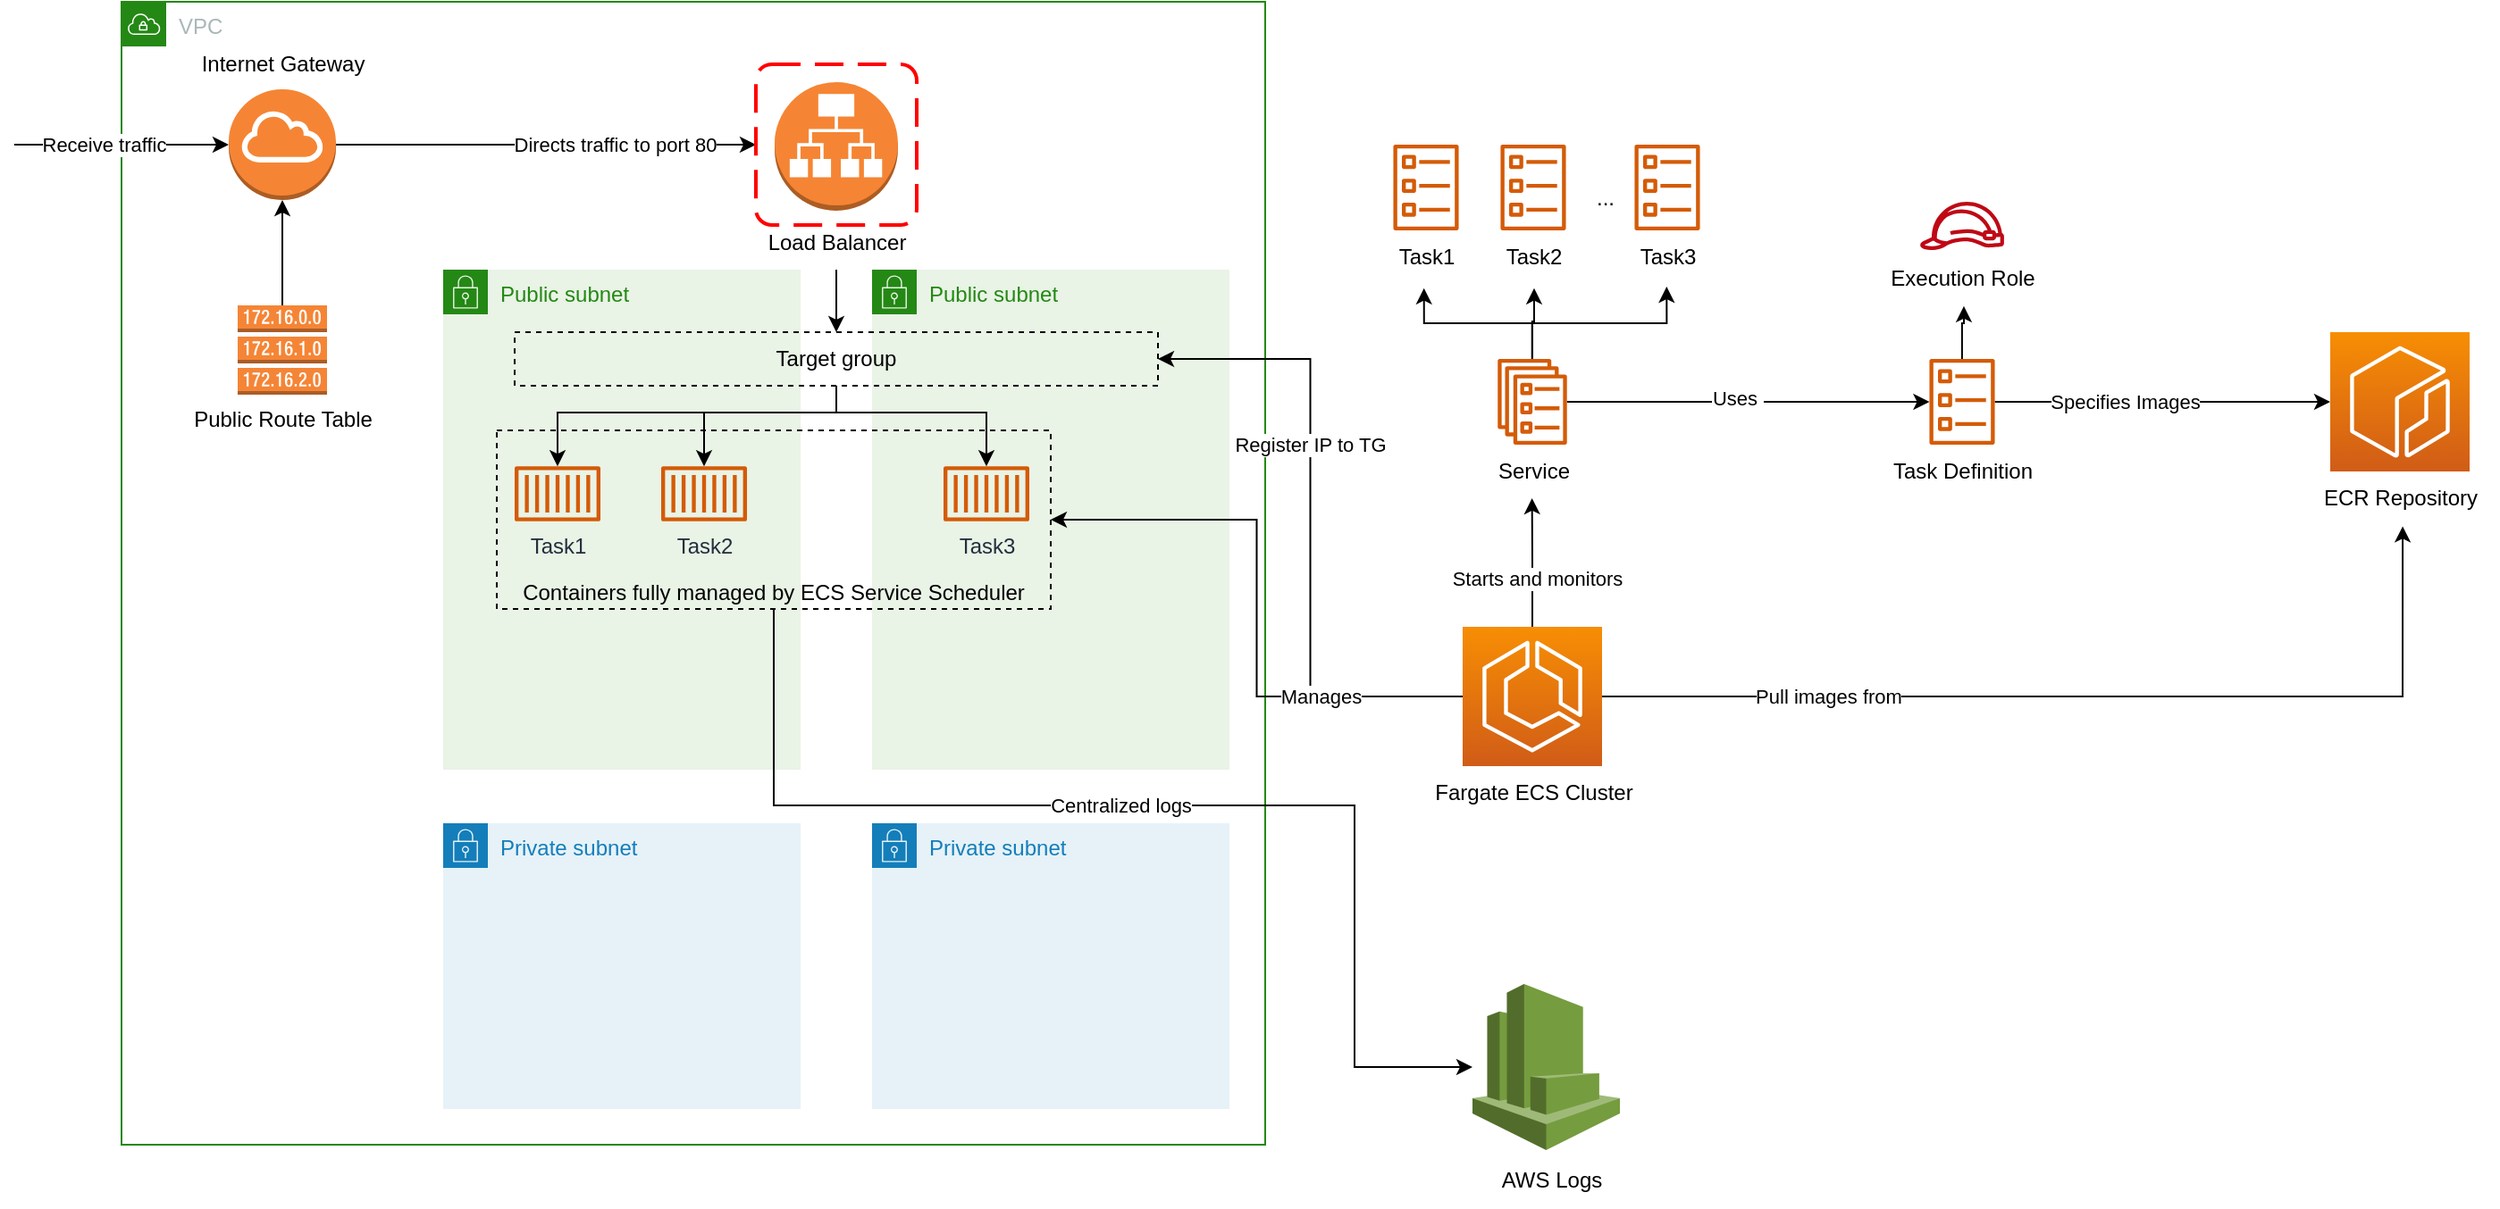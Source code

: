 <mxfile version="20.8.10" type="device"><diagram name="Page-1" id="qgqK0WWa_0K6oIll8kwR"><mxGraphModel dx="1364" dy="843" grid="1" gridSize="10" guides="1" tooltips="1" connect="1" arrows="1" fold="1" page="1" pageScale="1" pageWidth="850" pageHeight="1100" math="0" shadow="0"><root><mxCell id="0"/><mxCell id="1" parent="0"/><mxCell id="P-JdBOh-b0UWZJvk2RIU-1" value="VPC" style="points=[[0,0],[0.25,0],[0.5,0],[0.75,0],[1,0],[1,0.25],[1,0.5],[1,0.75],[1,1],[0.75,1],[0.5,1],[0.25,1],[0,1],[0,0.75],[0,0.5],[0,0.25]];outlineConnect=0;gradientColor=none;html=1;whiteSpace=wrap;fontSize=12;fontStyle=0;container=1;pointerEvents=0;collapsible=0;recursiveResize=0;shape=mxgraph.aws4.group;grIcon=mxgraph.aws4.group_vpc;strokeColor=#248814;fillColor=none;verticalAlign=top;align=left;spacingLeft=30;fontColor=#AAB7B8;dashed=0;" vertex="1" parent="1"><mxGeometry x="140" y="10" width="640" height="640" as="geometry"/></mxCell><mxCell id="P-JdBOh-b0UWZJvk2RIU-7" value="" style="outlineConnect=0;dashed=0;verticalLabelPosition=bottom;verticalAlign=top;align=center;html=1;shape=mxgraph.aws3.internet_gateway;fillColor=#F58534;gradientColor=none;" vertex="1" parent="P-JdBOh-b0UWZJvk2RIU-1"><mxGeometry x="60" y="49" width="60" height="62" as="geometry"/></mxCell><mxCell id="P-JdBOh-b0UWZJvk2RIU-2" value="Private subnet" style="points=[[0,0],[0.25,0],[0.5,0],[0.75,0],[1,0],[1,0.25],[1,0.5],[1,0.75],[1,1],[0.75,1],[0.5,1],[0.25,1],[0,1],[0,0.75],[0,0.5],[0,0.25]];outlineConnect=0;gradientColor=none;html=1;whiteSpace=wrap;fontSize=12;fontStyle=0;container=1;pointerEvents=0;collapsible=0;recursiveResize=0;shape=mxgraph.aws4.group;grIcon=mxgraph.aws4.group_security_group;grStroke=0;strokeColor=#147EBA;fillColor=#E6F2F8;verticalAlign=top;align=left;spacingLeft=30;fontColor=#147EBA;dashed=0;" vertex="1" parent="1"><mxGeometry x="320" y="470" width="200" height="160" as="geometry"/></mxCell><mxCell id="P-JdBOh-b0UWZJvk2RIU-3" value="Private subnet" style="points=[[0,0],[0.25,0],[0.5,0],[0.75,0],[1,0],[1,0.25],[1,0.5],[1,0.75],[1,1],[0.75,1],[0.5,1],[0.25,1],[0,1],[0,0.75],[0,0.5],[0,0.25]];outlineConnect=0;gradientColor=none;html=1;whiteSpace=wrap;fontSize=12;fontStyle=0;container=1;pointerEvents=0;collapsible=0;recursiveResize=0;shape=mxgraph.aws4.group;grIcon=mxgraph.aws4.group_security_group;grStroke=0;strokeColor=#147EBA;fillColor=#E6F2F8;verticalAlign=top;align=left;spacingLeft=30;fontColor=#147EBA;dashed=0;" vertex="1" parent="1"><mxGeometry x="560" y="470" width="200" height="160" as="geometry"/></mxCell><mxCell id="P-JdBOh-b0UWZJvk2RIU-4" value="Public subnet" style="points=[[0,0],[0.25,0],[0.5,0],[0.75,0],[1,0],[1,0.25],[1,0.5],[1,0.75],[1,1],[0.75,1],[0.5,1],[0.25,1],[0,1],[0,0.75],[0,0.5],[0,0.25]];outlineConnect=0;gradientColor=none;html=1;whiteSpace=wrap;fontSize=12;fontStyle=0;container=1;pointerEvents=0;collapsible=0;recursiveResize=0;shape=mxgraph.aws4.group;grIcon=mxgraph.aws4.group_security_group;grStroke=0;strokeColor=#248814;fillColor=#E9F3E6;verticalAlign=top;align=left;spacingLeft=30;fontColor=#248814;dashed=0;" vertex="1" parent="1"><mxGeometry x="320" y="160" width="200" height="280" as="geometry"/></mxCell><mxCell id="P-JdBOh-b0UWZJvk2RIU-54" value="Task1" style="sketch=0;outlineConnect=0;fontColor=#232F3E;gradientColor=none;fillColor=#D45B07;strokeColor=none;dashed=0;verticalLabelPosition=bottom;verticalAlign=top;align=center;html=1;fontSize=12;fontStyle=0;aspect=fixed;pointerEvents=1;shape=mxgraph.aws4.container_1;" vertex="1" parent="P-JdBOh-b0UWZJvk2RIU-4"><mxGeometry x="40" y="110" width="48" height="31" as="geometry"/></mxCell><mxCell id="P-JdBOh-b0UWZJvk2RIU-55" value="Task2" style="sketch=0;outlineConnect=0;fontColor=#232F3E;gradientColor=none;fillColor=#D45B07;strokeColor=none;dashed=0;verticalLabelPosition=bottom;verticalAlign=top;align=center;html=1;fontSize=12;fontStyle=0;aspect=fixed;pointerEvents=1;shape=mxgraph.aws4.container_1;" vertex="1" parent="P-JdBOh-b0UWZJvk2RIU-4"><mxGeometry x="122" y="110" width="48" height="31" as="geometry"/></mxCell><mxCell id="P-JdBOh-b0UWZJvk2RIU-5" value="Public subnet" style="points=[[0,0],[0.25,0],[0.5,0],[0.75,0],[1,0],[1,0.25],[1,0.5],[1,0.75],[1,1],[0.75,1],[0.5,1],[0.25,1],[0,1],[0,0.75],[0,0.5],[0,0.25]];outlineConnect=0;gradientColor=none;html=1;whiteSpace=wrap;fontSize=12;fontStyle=0;container=1;pointerEvents=0;collapsible=0;recursiveResize=0;shape=mxgraph.aws4.group;grIcon=mxgraph.aws4.group_security_group;grStroke=0;strokeColor=#248814;fillColor=#E9F3E6;verticalAlign=top;align=left;spacingLeft=30;fontColor=#248814;dashed=0;" vertex="1" parent="1"><mxGeometry x="560" y="160" width="200" height="280" as="geometry"/></mxCell><mxCell id="P-JdBOh-b0UWZJvk2RIU-61" style="edgeStyle=orthogonalEdgeStyle;rounded=0;orthogonalLoop=1;jettySize=auto;html=1;" edge="1" parent="P-JdBOh-b0UWZJvk2RIU-5" source="P-JdBOh-b0UWZJvk2RIU-23" target="P-JdBOh-b0UWZJvk2RIU-56"><mxGeometry relative="1" as="geometry"><Array as="points"><mxPoint x="-20" y="80"/><mxPoint x="64" y="80"/></Array></mxGeometry></mxCell><mxCell id="P-JdBOh-b0UWZJvk2RIU-23" value="Target group" style="rounded=0;whiteSpace=wrap;html=1;fillColor=none;dashed=1;" vertex="1" parent="P-JdBOh-b0UWZJvk2RIU-5"><mxGeometry x="-200" y="35" width="360" height="30" as="geometry"/></mxCell><mxCell id="P-JdBOh-b0UWZJvk2RIU-56" value="Task3" style="sketch=0;outlineConnect=0;fontColor=#232F3E;gradientColor=none;fillColor=#D45B07;strokeColor=none;dashed=0;verticalLabelPosition=bottom;verticalAlign=top;align=center;html=1;fontSize=12;fontStyle=0;aspect=fixed;pointerEvents=1;shape=mxgraph.aws4.container_1;" vertex="1" parent="P-JdBOh-b0UWZJvk2RIU-5"><mxGeometry x="40" y="110" width="48" height="31" as="geometry"/></mxCell><mxCell id="P-JdBOh-b0UWZJvk2RIU-8" style="edgeStyle=orthogonalEdgeStyle;rounded=0;orthogonalLoop=1;jettySize=auto;html=1;entryX=0.5;entryY=1;entryDx=0;entryDy=0;entryPerimeter=0;" edge="1" parent="1" source="P-JdBOh-b0UWZJvk2RIU-6" target="P-JdBOh-b0UWZJvk2RIU-7"><mxGeometry relative="1" as="geometry"/></mxCell><mxCell id="P-JdBOh-b0UWZJvk2RIU-6" value="Public Route Table" style="outlineConnect=0;dashed=0;verticalLabelPosition=bottom;verticalAlign=top;align=center;html=1;shape=mxgraph.aws3.route_table;fillColor=#F58536;gradientColor=none;" vertex="1" parent="1"><mxGeometry x="205" y="180" width="50" height="50" as="geometry"/></mxCell><mxCell id="P-JdBOh-b0UWZJvk2RIU-24" style="edgeStyle=orthogonalEdgeStyle;rounded=0;orthogonalLoop=1;jettySize=auto;html=1;entryX=0;entryY=0.5;entryDx=0;entryDy=0;" edge="1" parent="1" source="P-JdBOh-b0UWZJvk2RIU-7" target="P-JdBOh-b0UWZJvk2RIU-75"><mxGeometry relative="1" as="geometry"/></mxCell><mxCell id="P-JdBOh-b0UWZJvk2RIU-76" value="Directs traffic to port 80" style="edgeLabel;html=1;align=center;verticalAlign=middle;resizable=0;points=[];" vertex="1" connectable="0" parent="P-JdBOh-b0UWZJvk2RIU-24"><mxGeometry x="0.322" relative="1" as="geometry"><mxPoint as="offset"/></mxGeometry></mxCell><mxCell id="P-JdBOh-b0UWZJvk2RIU-9" value="Internet Gateway" style="text;html=1;align=center;verticalAlign=middle;resizable=0;points=[];autosize=1;strokeColor=none;fillColor=none;" vertex="1" parent="1"><mxGeometry x="175" y="30" width="110" height="30" as="geometry"/></mxCell><mxCell id="P-JdBOh-b0UWZJvk2RIU-34" style="edgeStyle=orthogonalEdgeStyle;rounded=0;orthogonalLoop=1;jettySize=auto;html=1;entryX=0.497;entryY=0.999;entryDx=0;entryDy=0;entryPerimeter=0;" edge="1" parent="1" source="P-JdBOh-b0UWZJvk2RIU-13" target="P-JdBOh-b0UWZJvk2RIU-20"><mxGeometry relative="1" as="geometry"/></mxCell><mxCell id="P-JdBOh-b0UWZJvk2RIU-38" value="Starts and monitors" style="edgeLabel;html=1;align=center;verticalAlign=middle;resizable=0;points=[];" vertex="1" connectable="0" parent="P-JdBOh-b0UWZJvk2RIU-34"><mxGeometry x="-0.247" y="-2" relative="1" as="geometry"><mxPoint as="offset"/></mxGeometry></mxCell><mxCell id="P-JdBOh-b0UWZJvk2RIU-66" style="edgeStyle=orthogonalEdgeStyle;rounded=0;orthogonalLoop=1;jettySize=auto;html=1;entryX=0.5;entryY=1;entryDx=0;entryDy=0;startArrow=classic;startFill=1;endArrow=none;endFill=0;" edge="1" parent="1" source="P-JdBOh-b0UWZJvk2RIU-15" target="P-JdBOh-b0UWZJvk2RIU-65"><mxGeometry relative="1" as="geometry"><Array as="points"><mxPoint x="830" y="607"/><mxPoint x="830" y="460"/><mxPoint x="505" y="460"/></Array></mxGeometry></mxCell><mxCell id="P-JdBOh-b0UWZJvk2RIU-67" value="Centralized logs" style="edgeLabel;html=1;align=center;verticalAlign=middle;resizable=0;points=[];" vertex="1" connectable="0" parent="P-JdBOh-b0UWZJvk2RIU-66"><mxGeometry x="0.063" relative="1" as="geometry"><mxPoint as="offset"/></mxGeometry></mxCell><mxCell id="P-JdBOh-b0UWZJvk2RIU-15" value="" style="outlineConnect=0;dashed=0;verticalLabelPosition=bottom;verticalAlign=top;align=center;html=1;shape=mxgraph.aws3.cloudwatch;fillColor=#759C3E;gradientColor=none;" vertex="1" parent="1"><mxGeometry x="896" y="560" width="82.5" height="93" as="geometry"/></mxCell><mxCell id="P-JdBOh-b0UWZJvk2RIU-30" style="edgeStyle=orthogonalEdgeStyle;rounded=0;orthogonalLoop=1;jettySize=auto;html=1;" edge="1" parent="1" source="P-JdBOh-b0UWZJvk2RIU-16" target="P-JdBOh-b0UWZJvk2RIU-17"><mxGeometry relative="1" as="geometry"/></mxCell><mxCell id="P-JdBOh-b0UWZJvk2RIU-32" value="Uses&amp;nbsp;" style="edgeLabel;html=1;align=center;verticalAlign=middle;resizable=0;points=[];" vertex="1" connectable="0" parent="P-JdBOh-b0UWZJvk2RIU-30"><mxGeometry x="-0.062" y="2" relative="1" as="geometry"><mxPoint as="offset"/></mxGeometry></mxCell><mxCell id="P-JdBOh-b0UWZJvk2RIU-21" style="edgeStyle=orthogonalEdgeStyle;rounded=0;orthogonalLoop=1;jettySize=auto;html=1;entryX=0;entryY=0.5;entryDx=0;entryDy=0;entryPerimeter=0;" edge="1" parent="1" source="P-JdBOh-b0UWZJvk2RIU-17" target="P-JdBOh-b0UWZJvk2RIU-12"><mxGeometry relative="1" as="geometry"><mxPoint x="1200" y="234" as="sourcePoint"/><mxPoint x="1190" y="90" as="targetPoint"/><Array as="points"><mxPoint x="1230" y="234"/><mxPoint x="1230" y="234"/></Array></mxGeometry></mxCell><mxCell id="P-JdBOh-b0UWZJvk2RIU-33" value="Specifies Images" style="edgeLabel;html=1;align=center;verticalAlign=middle;resizable=0;points=[];" vertex="1" connectable="0" parent="P-JdBOh-b0UWZJvk2RIU-21"><mxGeometry x="-0.086" y="-1" relative="1" as="geometry"><mxPoint x="-14" y="-1" as="offset"/></mxGeometry></mxCell><mxCell id="P-JdBOh-b0UWZJvk2RIU-22" value="" style="outlineConnect=0;dashed=0;verticalLabelPosition=bottom;verticalAlign=top;align=center;html=1;shape=mxgraph.aws3.application_load_balancer;fillColor=#F58534;gradientColor=none;" vertex="1" parent="1"><mxGeometry x="505.5" y="55" width="69" height="72" as="geometry"/></mxCell><mxCell id="P-JdBOh-b0UWZJvk2RIU-26" style="edgeStyle=orthogonalEdgeStyle;rounded=0;orthogonalLoop=1;jettySize=auto;html=1;entryX=0.5;entryY=0;entryDx=0;entryDy=0;" edge="1" parent="1" source="P-JdBOh-b0UWZJvk2RIU-25" target="P-JdBOh-b0UWZJvk2RIU-23"><mxGeometry relative="1" as="geometry"/></mxCell><mxCell id="P-JdBOh-b0UWZJvk2RIU-25" value="Load Balancer" style="text;html=1;align=center;verticalAlign=middle;resizable=0;points=[];autosize=1;strokeColor=none;fillColor=none;" vertex="1" parent="1"><mxGeometry x="490" y="130" width="100" height="30" as="geometry"/></mxCell><mxCell id="P-JdBOh-b0UWZJvk2RIU-27" value="" style="group" vertex="1" connectable="0" parent="1"><mxGeometry x="1360" y="195" width="110" height="108" as="geometry"/></mxCell><mxCell id="P-JdBOh-b0UWZJvk2RIU-11" value="ECR Repository" style="text;html=1;align=center;verticalAlign=middle;resizable=0;points=[];autosize=1;strokeColor=none;fillColor=none;" vertex="1" parent="P-JdBOh-b0UWZJvk2RIU-27"><mxGeometry y="78" width="110" height="30" as="geometry"/></mxCell><mxCell id="P-JdBOh-b0UWZJvk2RIU-12" value="" style="sketch=0;points=[[0,0,0],[0.25,0,0],[0.5,0,0],[0.75,0,0],[1,0,0],[0,1,0],[0.25,1,0],[0.5,1,0],[0.75,1,0],[1,1,0],[0,0.25,0],[0,0.5,0],[0,0.75,0],[1,0.25,0],[1,0.5,0],[1,0.75,0]];outlineConnect=0;fontColor=#232F3E;gradientColor=#F78E04;gradientDirection=north;fillColor=#D05C17;strokeColor=#ffffff;dashed=0;verticalLabelPosition=bottom;verticalAlign=top;align=center;html=1;fontSize=12;fontStyle=0;aspect=fixed;shape=mxgraph.aws4.resourceIcon;resIcon=mxgraph.aws4.ecr;" vertex="1" parent="P-JdBOh-b0UWZJvk2RIU-27"><mxGeometry x="16" width="78" height="78" as="geometry"/></mxCell><mxCell id="P-JdBOh-b0UWZJvk2RIU-29" value="" style="group" vertex="1" connectable="0" parent="1"><mxGeometry x="1120" y="210" width="100" height="78" as="geometry"/></mxCell><mxCell id="P-JdBOh-b0UWZJvk2RIU-17" value="" style="sketch=0;outlineConnect=0;fontColor=#232F3E;gradientColor=none;fillColor=#D45B07;strokeColor=none;dashed=0;verticalLabelPosition=bottom;verticalAlign=top;align=center;html=1;fontSize=12;fontStyle=0;aspect=fixed;pointerEvents=1;shape=mxgraph.aws4.ecs_task;" vertex="1" parent="P-JdBOh-b0UWZJvk2RIU-29"><mxGeometry x="31.5" width="37" height="48" as="geometry"/></mxCell><mxCell id="P-JdBOh-b0UWZJvk2RIU-18" value="Task Definition" style="text;html=1;align=center;verticalAlign=middle;resizable=0;points=[];autosize=1;strokeColor=none;fillColor=none;" vertex="1" parent="P-JdBOh-b0UWZJvk2RIU-29"><mxGeometry y="48" width="100" height="30" as="geometry"/></mxCell><mxCell id="P-JdBOh-b0UWZJvk2RIU-31" value="" style="group" vertex="1" connectable="0" parent="1"><mxGeometry x="899.5" y="210" width="60" height="78" as="geometry"/></mxCell><mxCell id="P-JdBOh-b0UWZJvk2RIU-16" value="" style="sketch=0;outlineConnect=0;fontColor=#232F3E;gradientColor=none;fillColor=#D45B07;strokeColor=none;dashed=0;verticalLabelPosition=bottom;verticalAlign=top;align=center;html=1;fontSize=12;fontStyle=0;aspect=fixed;pointerEvents=1;shape=mxgraph.aws4.ecs_service;" vertex="1" parent="P-JdBOh-b0UWZJvk2RIU-31"><mxGeometry x="10.5" width="39" height="48" as="geometry"/></mxCell><mxCell id="P-JdBOh-b0UWZJvk2RIU-20" value="Service" style="text;html=1;align=center;verticalAlign=middle;resizable=0;points=[];autosize=1;strokeColor=none;fillColor=none;" vertex="1" parent="P-JdBOh-b0UWZJvk2RIU-31"><mxGeometry y="48" width="60" height="30" as="geometry"/></mxCell><mxCell id="P-JdBOh-b0UWZJvk2RIU-35" value="" style="group" vertex="1" connectable="0" parent="1"><mxGeometry x="864.5" y="360" width="130" height="108" as="geometry"/></mxCell><mxCell id="P-JdBOh-b0UWZJvk2RIU-13" value="" style="sketch=0;points=[[0,0,0],[0.25,0,0],[0.5,0,0],[0.75,0,0],[1,0,0],[0,1,0],[0.25,1,0],[0.5,1,0],[0.75,1,0],[1,1,0],[0,0.25,0],[0,0.5,0],[0,0.75,0],[1,0.25,0],[1,0.5,0],[1,0.75,0]];outlineConnect=0;fontColor=#232F3E;gradientColor=#F78E04;gradientDirection=north;fillColor=#D05C17;strokeColor=#ffffff;dashed=0;verticalLabelPosition=bottom;verticalAlign=top;align=center;html=1;fontSize=12;fontStyle=0;aspect=fixed;shape=mxgraph.aws4.resourceIcon;resIcon=mxgraph.aws4.ecs;" vertex="1" parent="P-JdBOh-b0UWZJvk2RIU-35"><mxGeometry x="26" width="78" height="78" as="geometry"/></mxCell><mxCell id="P-JdBOh-b0UWZJvk2RIU-14" value="Fargate ECS Cluster" style="text;html=1;align=center;verticalAlign=middle;resizable=0;points=[];autosize=1;strokeColor=none;fillColor=none;" vertex="1" parent="P-JdBOh-b0UWZJvk2RIU-35"><mxGeometry y="78" width="130" height="30" as="geometry"/></mxCell><mxCell id="P-JdBOh-b0UWZJvk2RIU-36" style="edgeStyle=orthogonalEdgeStyle;rounded=0;orthogonalLoop=1;jettySize=auto;html=1;entryX=0.514;entryY=1.023;entryDx=0;entryDy=0;entryPerimeter=0;" edge="1" parent="1" source="P-JdBOh-b0UWZJvk2RIU-13" target="P-JdBOh-b0UWZJvk2RIU-11"><mxGeometry relative="1" as="geometry"/></mxCell><mxCell id="P-JdBOh-b0UWZJvk2RIU-37" value="Pull images from" style="edgeLabel;html=1;align=center;verticalAlign=middle;resizable=0;points=[];" vertex="1" connectable="0" parent="P-JdBOh-b0UWZJvk2RIU-36"><mxGeometry x="-0.534" y="-3" relative="1" as="geometry"><mxPoint y="-3" as="offset"/></mxGeometry></mxCell><mxCell id="P-JdBOh-b0UWZJvk2RIU-39" value="" style="group" vertex="1" connectable="0" parent="1"><mxGeometry x="820" y="90" width="100" height="78" as="geometry"/></mxCell><mxCell id="P-JdBOh-b0UWZJvk2RIU-40" value="" style="sketch=0;outlineConnect=0;fontColor=#232F3E;gradientColor=none;fillColor=#D45B07;strokeColor=none;dashed=0;verticalLabelPosition=bottom;verticalAlign=top;align=center;html=1;fontSize=12;fontStyle=0;aspect=fixed;pointerEvents=1;shape=mxgraph.aws4.ecs_task;" vertex="1" parent="P-JdBOh-b0UWZJvk2RIU-39"><mxGeometry x="31.5" width="37" height="48" as="geometry"/></mxCell><mxCell id="P-JdBOh-b0UWZJvk2RIU-41" value="Task1" style="text;html=1;align=center;verticalAlign=middle;resizable=0;points=[];autosize=1;strokeColor=none;fillColor=none;" vertex="1" parent="P-JdBOh-b0UWZJvk2RIU-39"><mxGeometry x="25" y="48" width="50" height="30" as="geometry"/></mxCell><mxCell id="P-JdBOh-b0UWZJvk2RIU-42" value="" style="group" vertex="1" connectable="0" parent="1"><mxGeometry x="880" y="90" width="100" height="78" as="geometry"/></mxCell><mxCell id="P-JdBOh-b0UWZJvk2RIU-43" value="" style="sketch=0;outlineConnect=0;fontColor=#232F3E;gradientColor=none;fillColor=#D45B07;strokeColor=none;dashed=0;verticalLabelPosition=bottom;verticalAlign=top;align=center;html=1;fontSize=12;fontStyle=0;aspect=fixed;pointerEvents=1;shape=mxgraph.aws4.ecs_task;" vertex="1" parent="P-JdBOh-b0UWZJvk2RIU-42"><mxGeometry x="31.5" width="37" height="48" as="geometry"/></mxCell><mxCell id="P-JdBOh-b0UWZJvk2RIU-44" value="Task2" style="text;html=1;align=center;verticalAlign=middle;resizable=0;points=[];autosize=1;strokeColor=none;fillColor=none;" vertex="1" parent="P-JdBOh-b0UWZJvk2RIU-42"><mxGeometry x="25" y="48" width="50" height="30" as="geometry"/></mxCell><mxCell id="P-JdBOh-b0UWZJvk2RIU-45" value="" style="group" vertex="1" connectable="0" parent="1"><mxGeometry x="955" y="90" width="100" height="78" as="geometry"/></mxCell><mxCell id="P-JdBOh-b0UWZJvk2RIU-46" value="" style="sketch=0;outlineConnect=0;fontColor=#232F3E;gradientColor=none;fillColor=#D45B07;strokeColor=none;dashed=0;verticalLabelPosition=bottom;verticalAlign=top;align=center;html=1;fontSize=12;fontStyle=0;aspect=fixed;pointerEvents=1;shape=mxgraph.aws4.ecs_task;" vertex="1" parent="P-JdBOh-b0UWZJvk2RIU-45"><mxGeometry x="31.5" width="37" height="48" as="geometry"/></mxCell><mxCell id="P-JdBOh-b0UWZJvk2RIU-47" value="Task3" style="text;html=1;align=center;verticalAlign=middle;resizable=0;points=[];autosize=1;strokeColor=none;fillColor=none;" vertex="1" parent="P-JdBOh-b0UWZJvk2RIU-45"><mxGeometry x="25" y="48" width="50" height="30" as="geometry"/></mxCell><mxCell id="P-JdBOh-b0UWZJvk2RIU-48" value="..." style="text;html=1;align=center;verticalAlign=middle;resizable=0;points=[];autosize=1;strokeColor=none;fillColor=none;" vertex="1" parent="1"><mxGeometry x="955" y="105" width="30" height="30" as="geometry"/></mxCell><mxCell id="P-JdBOh-b0UWZJvk2RIU-49" style="edgeStyle=orthogonalEdgeStyle;rounded=0;orthogonalLoop=1;jettySize=auto;html=1;entryX=0.477;entryY=1.078;entryDx=0;entryDy=0;entryPerimeter=0;" edge="1" parent="1" source="P-JdBOh-b0UWZJvk2RIU-16" target="P-JdBOh-b0UWZJvk2RIU-41"><mxGeometry relative="1" as="geometry"><Array as="points"><mxPoint x="929" y="190"/><mxPoint x="869" y="190"/></Array></mxGeometry></mxCell><mxCell id="P-JdBOh-b0UWZJvk2RIU-50" style="edgeStyle=orthogonalEdgeStyle;rounded=0;orthogonalLoop=1;jettySize=auto;html=1;entryX=0.51;entryY=1.078;entryDx=0;entryDy=0;entryPerimeter=0;" edge="1" parent="1" source="P-JdBOh-b0UWZJvk2RIU-16" target="P-JdBOh-b0UWZJvk2RIU-44"><mxGeometry relative="1" as="geometry"/></mxCell><mxCell id="P-JdBOh-b0UWZJvk2RIU-51" style="edgeStyle=orthogonalEdgeStyle;rounded=0;orthogonalLoop=1;jettySize=auto;html=1;entryX=0.493;entryY=1.05;entryDx=0;entryDy=0;entryPerimeter=0;" edge="1" parent="1" source="P-JdBOh-b0UWZJvk2RIU-16" target="P-JdBOh-b0UWZJvk2RIU-47"><mxGeometry relative="1" as="geometry"><Array as="points"><mxPoint x="929" y="190"/><mxPoint x="1005" y="190"/></Array></mxGeometry></mxCell><mxCell id="P-JdBOh-b0UWZJvk2RIU-52" style="edgeStyle=orthogonalEdgeStyle;rounded=0;orthogonalLoop=1;jettySize=auto;html=1;entryX=1;entryY=0.5;entryDx=0;entryDy=0;exitX=0;exitY=0.5;exitDx=0;exitDy=0;exitPerimeter=0;" edge="1" parent="1" source="P-JdBOh-b0UWZJvk2RIU-13" target="P-JdBOh-b0UWZJvk2RIU-23"><mxGeometry relative="1" as="geometry"/></mxCell><mxCell id="P-JdBOh-b0UWZJvk2RIU-53" value="Register IP to TG" style="edgeLabel;html=1;align=center;verticalAlign=middle;resizable=0;points=[];" vertex="1" connectable="0" parent="P-JdBOh-b0UWZJvk2RIU-52"><mxGeometry x="-0.264" y="1" relative="1" as="geometry"><mxPoint y="-94" as="offset"/></mxGeometry></mxCell><mxCell id="P-JdBOh-b0UWZJvk2RIU-60" style="edgeStyle=orthogonalEdgeStyle;rounded=0;orthogonalLoop=1;jettySize=auto;html=1;" edge="1" parent="1" source="P-JdBOh-b0UWZJvk2RIU-23" target="P-JdBOh-b0UWZJvk2RIU-55"><mxGeometry relative="1" as="geometry"><Array as="points"><mxPoint x="540" y="240"/><mxPoint x="466" y="240"/></Array></mxGeometry></mxCell><mxCell id="P-JdBOh-b0UWZJvk2RIU-62" style="edgeStyle=orthogonalEdgeStyle;rounded=0;orthogonalLoop=1;jettySize=auto;html=1;" edge="1" parent="1" source="P-JdBOh-b0UWZJvk2RIU-23" target="P-JdBOh-b0UWZJvk2RIU-54"><mxGeometry relative="1" as="geometry"><Array as="points"><mxPoint x="540" y="240"/><mxPoint x="384" y="240"/></Array></mxGeometry></mxCell><mxCell id="P-JdBOh-b0UWZJvk2RIU-63" value="AWS Logs" style="text;html=1;align=center;verticalAlign=middle;resizable=0;points=[];autosize=1;strokeColor=none;fillColor=none;" vertex="1" parent="1"><mxGeometry x="900" y="655" width="80" height="30" as="geometry"/></mxCell><mxCell id="P-JdBOh-b0UWZJvk2RIU-65" value="Containers fully managed by ECS Service Scheduler" style="rounded=0;whiteSpace=wrap;html=1;dashed=1;fillColor=none;verticalAlign=bottom;" vertex="1" parent="1"><mxGeometry x="350" y="250" width="310" height="100" as="geometry"/></mxCell><mxCell id="P-JdBOh-b0UWZJvk2RIU-68" style="edgeStyle=orthogonalEdgeStyle;rounded=0;orthogonalLoop=1;jettySize=auto;html=1;entryX=1;entryY=0.5;entryDx=0;entryDy=0;startArrow=none;startFill=0;endArrow=classic;endFill=1;" edge="1" parent="1" source="P-JdBOh-b0UWZJvk2RIU-13" target="P-JdBOh-b0UWZJvk2RIU-65"><mxGeometry relative="1" as="geometry"/></mxCell><mxCell id="P-JdBOh-b0UWZJvk2RIU-69" value="Manages" style="edgeLabel;html=1;align=center;verticalAlign=middle;resizable=0;points=[];" vertex="1" connectable="0" parent="P-JdBOh-b0UWZJvk2RIU-68"><mxGeometry x="-0.454" y="-1" relative="1" as="geometry"><mxPoint x="10" y="1" as="offset"/></mxGeometry></mxCell><mxCell id="P-JdBOh-b0UWZJvk2RIU-73" style="edgeStyle=orthogonalEdgeStyle;rounded=0;orthogonalLoop=1;jettySize=auto;html=1;entryX=0.51;entryY=1.014;entryDx=0;entryDy=0;entryPerimeter=0;startArrow=none;startFill=0;endArrow=classic;endFill=1;" edge="1" parent="1" source="P-JdBOh-b0UWZJvk2RIU-17" target="P-JdBOh-b0UWZJvk2RIU-72"><mxGeometry relative="1" as="geometry"/></mxCell><mxCell id="P-JdBOh-b0UWZJvk2RIU-74" value="" style="group" vertex="1" connectable="0" parent="1"><mxGeometry x="1120" y="122" width="100" height="58" as="geometry"/></mxCell><mxCell id="P-JdBOh-b0UWZJvk2RIU-71" value="" style="sketch=0;outlineConnect=0;fontColor=#232F3E;gradientColor=none;fillColor=#BF0816;strokeColor=none;dashed=0;verticalLabelPosition=bottom;verticalAlign=top;align=center;html=1;fontSize=12;fontStyle=0;aspect=fixed;pointerEvents=1;shape=mxgraph.aws4.role;" vertex="1" parent="P-JdBOh-b0UWZJvk2RIU-74"><mxGeometry x="26.07" width="47.86" height="27" as="geometry"/></mxCell><mxCell id="P-JdBOh-b0UWZJvk2RIU-72" value="Execution Role" style="text;html=1;align=center;verticalAlign=middle;resizable=0;points=[];autosize=1;strokeColor=none;fillColor=none;" vertex="1" parent="P-JdBOh-b0UWZJvk2RIU-74"><mxGeometry y="28" width="100" height="30" as="geometry"/></mxCell><mxCell id="P-JdBOh-b0UWZJvk2RIU-75" value="" style="rounded=1;arcSize=10;dashed=1;strokeColor=#ff0000;fillColor=none;gradientColor=none;dashPattern=8 4;strokeWidth=2;" vertex="1" parent="1"><mxGeometry x="495" y="45" width="90" height="90" as="geometry"/></mxCell><mxCell id="P-JdBOh-b0UWZJvk2RIU-77" value="" style="endArrow=classic;html=1;rounded=0;entryX=0;entryY=0.5;entryDx=0;entryDy=0;entryPerimeter=0;" edge="1" parent="1" target="P-JdBOh-b0UWZJvk2RIU-7"><mxGeometry width="50" height="50" relative="1" as="geometry"><mxPoint x="80" y="90" as="sourcePoint"/><mxPoint x="70" y="85" as="targetPoint"/></mxGeometry></mxCell><mxCell id="P-JdBOh-b0UWZJvk2RIU-78" value="Receive traffic" style="edgeLabel;html=1;align=center;verticalAlign=middle;resizable=0;points=[];" vertex="1" connectable="0" parent="P-JdBOh-b0UWZJvk2RIU-77"><mxGeometry x="0.433" y="1" relative="1" as="geometry"><mxPoint x="-36" y="1" as="offset"/></mxGeometry></mxCell></root></mxGraphModel></diagram></mxfile>